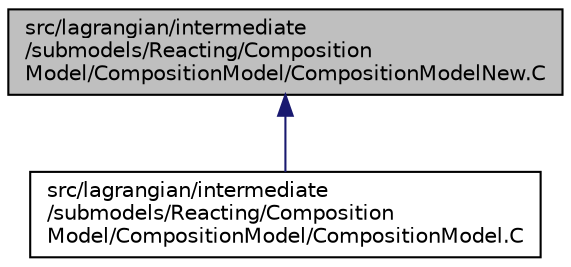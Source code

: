 digraph "src/lagrangian/intermediate/submodels/Reacting/CompositionModel/CompositionModel/CompositionModelNew.C"
{
  bgcolor="transparent";
  edge [fontname="Helvetica",fontsize="10",labelfontname="Helvetica",labelfontsize="10"];
  node [fontname="Helvetica",fontsize="10",shape=record];
  Node1 [label="src/lagrangian/intermediate\l/submodels/Reacting/Composition\lModel/CompositionModel/CompositionModelNew.C",height=0.2,width=0.4,color="black", fillcolor="grey75", style="filled", fontcolor="black"];
  Node1 -> Node2 [dir="back",color="midnightblue",fontsize="10",style="solid",fontname="Helvetica"];
  Node2 [label="src/lagrangian/intermediate\l/submodels/Reacting/Composition\lModel/CompositionModel/CompositionModel.C",height=0.2,width=0.4,color="black",URL="$a07096.html"];
}
